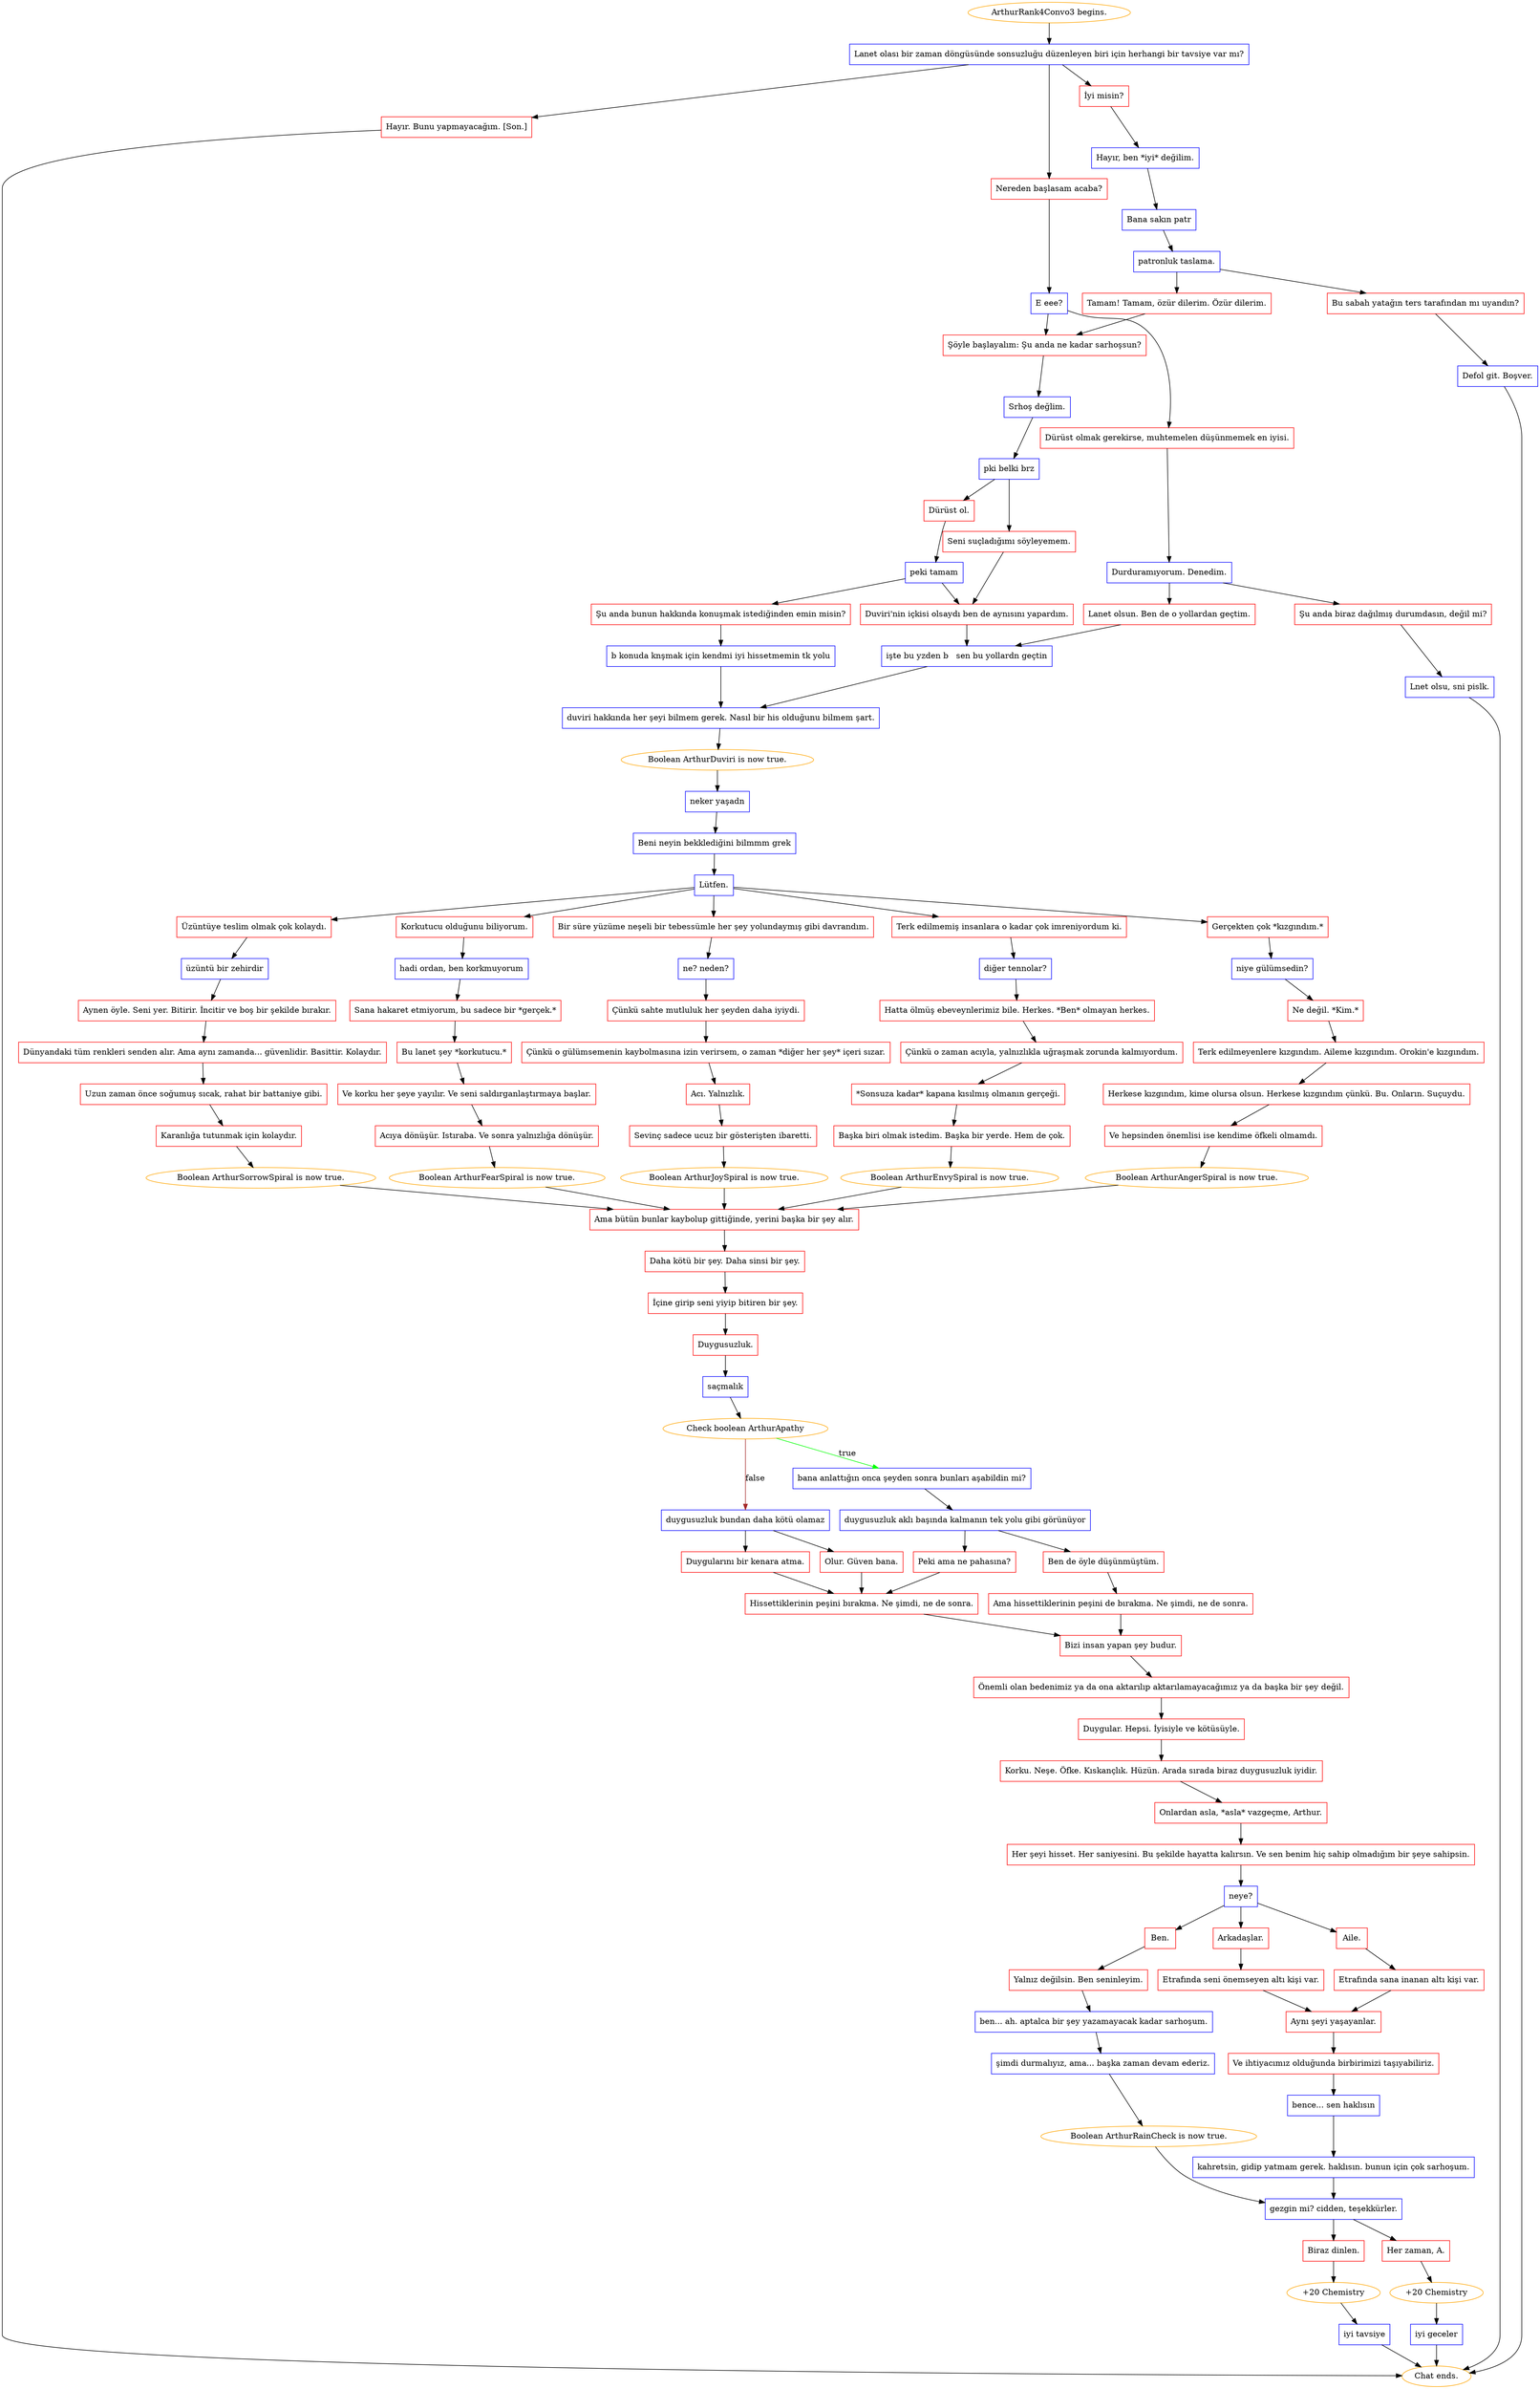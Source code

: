 digraph {
	"ArthurRank4Convo3 begins." [color=orange];
		"ArthurRank4Convo3 begins." -> j2434199863;
	j2434199863 [label="Lanet olası bir zaman döngüsünde sonsuzluğu düzenleyen biri için herhangi bir tavsiye var mı?",shape=box,color=blue];
		j2434199863 -> j4095210912;
		j2434199863 -> j4075423552;
		j2434199863 -> j1397232252;
	j4095210912 [label="İyi misin?",shape=box,color=red];
		j4095210912 -> j4093271148;
	j4075423552 [label="Nereden başlasam acaba?",shape=box,color=red];
		j4075423552 -> j1909786889;
	j1397232252 [label="Hayır. Bunu yapmayacağım. [Son.]",shape=box,color=red];
		j1397232252 -> "Chat ends.";
	j4093271148 [label="Hayır, ben *iyi* değilim.",shape=box,color=blue];
		j4093271148 -> j2837372614;
	j1909786889 [label="E eee?",shape=box,color=blue];
		j1909786889 -> j3262018234;
		j1909786889 -> j2538108367;
	"Chat ends." [color=orange];
	j2837372614 [label="Bana sakın patr",shape=box,color=blue];
		j2837372614 -> j2284228559;
	j3262018234 [label="Şöyle başlayalım: Şu anda ne kadar sarhoşsun?",shape=box,color=red];
		j3262018234 -> j3497998990;
	j2538108367 [label="Dürüst olmak gerekirse, muhtemelen düşünmemek en iyisi.",shape=box,color=red];
		j2538108367 -> j1908815042;
	j2284228559 [label="patronluk taslama.",shape=box,color=blue];
		j2284228559 -> j2556400837;
		j2284228559 -> j3405533706;
	j3497998990 [label="Srhoş değlim.",shape=box,color=blue];
		j3497998990 -> j3367992081;
	j1908815042 [label="Durduramıyorum. Denedim.",shape=box,color=blue];
		j1908815042 -> j606049024;
		j1908815042 -> j3899320967;
	j2556400837 [label="Bu sabah yatağın ters tarafından mı uyandın?",shape=box,color=red];
		j2556400837 -> j3796779144;
	j3405533706 [label="Tamam! Tamam, özür dilerim. Özür dilerim.",shape=box,color=red];
		j3405533706 -> j3262018234;
	j3367992081 [label="pki belki brz",shape=box,color=blue];
		j3367992081 -> j2476799574;
		j3367992081 -> j1173383388;
	j606049024 [label="Lanet olsun. Ben de o yollardan geçtim.",shape=box,color=red];
		j606049024 -> j3267777578;
	j3899320967 [label="Şu anda biraz dağılmış durumdasın, değil mi?",shape=box,color=red];
		j3899320967 -> j2279341793;
	j3796779144 [label="Defol git. Boşver.",shape=box,color=blue];
		j3796779144 -> "Chat ends.";
	j2476799574 [label="Dürüst ol.",shape=box,color=red];
		j2476799574 -> j4182179946;
	j1173383388 [label="Seni suçladığımı söyleyemem.",shape=box,color=red];
		j1173383388 -> j2982574655;
	j3267777578 [label="işte bu yzden b   sen bu yollardn geçtin",shape=box,color=blue];
		j3267777578 -> j3341808289;
	j2279341793 [label="Lnet olsu, sni pislk.",shape=box,color=blue];
		j2279341793 -> "Chat ends.";
	j4182179946 [label="peki tamam",shape=box,color=blue];
		j4182179946 -> j3992566496;
		j4182179946 -> j2982574655;
	j2982574655 [label="Duviri'nin içkisi olsaydı ben de aynısını yapardım.",shape=box,color=red];
		j2982574655 -> j3267777578;
	j3341808289 [label="duviri hakkında her şeyi bilmem gerek. Nasıl bir his olduğunu bilmem şart.",shape=box,color=blue];
		j3341808289 -> j1855977715;
	j3992566496 [label="Şu anda bunun hakkında konuşmak istediğinden emin misin?",shape=box,color=red];
		j3992566496 -> j2082939083;
	j1855977715 [label="Boolean ArthurDuviri is now true.",color=orange];
		j1855977715 -> j2640422601;
	j2082939083 [label="b konuda knşmak için kendmi iyi hissetmemin tk yolu",shape=box,color=blue];
		j2082939083 -> j3341808289;
	j2640422601 [label="neker yaşadn",shape=box,color=blue];
		j2640422601 -> j630419300;
	j630419300 [label="Beni neyin bekklediğini bilmmm grek",shape=box,color=blue];
		j630419300 -> j2895919446;
	j2895919446 [label="Lütfen.",shape=box,color=blue];
		j2895919446 -> j2674418803;
		j2895919446 -> j676882530;
		j2895919446 -> j3785495981;
		j2895919446 -> j584326800;
		j2895919446 -> j1033193531;
	j2674418803 [label="Korkutucu olduğunu biliyorum.",shape=box,color=red];
		j2674418803 -> j2271803568;
	j676882530 [label="Bir süre yüzüme neşeli bir tebessümle her şey yolundaymış gibi davrandım.",shape=box,color=red];
		j676882530 -> j2130695623;
	j3785495981 [label="Terk edilmemiş insanlara o kadar çok imreniyordum ki.",shape=box,color=red];
		j3785495981 -> j4186795120;
	j584326800 [label="Gerçekten çok *kızgındım.*",shape=box,color=red];
		j584326800 -> j739696245;
	j1033193531 [label="Üzüntüye teslim olmak çok kolaydı.",shape=box,color=red];
		j1033193531 -> j1265883444;
	j2271803568 [label="hadi ordan, ben korkmuyorum",shape=box,color=blue];
		j2271803568 -> j3971850221;
	j2130695623 [label="ne? neden?",shape=box,color=blue];
		j2130695623 -> j1649067858;
	j4186795120 [label="diğer tennolar?",shape=box,color=blue];
		j4186795120 -> j3466471378;
	j739696245 [label="niye gülümsedin?",shape=box,color=blue];
		j739696245 -> j4161006808;
	j1265883444 [label="üzüntü bir zehirdir",shape=box,color=blue];
		j1265883444 -> j3011425472;
	j3971850221 [label="Sana hakaret etmiyorum, bu sadece bir *gerçek.*",shape=box,color=red];
		j3971850221 -> j113533512;
	j1649067858 [label="Çünkü sahte mutluluk her şeyden daha iyiydi.",shape=box,color=red];
		j1649067858 -> j2396643933;
	j3466471378 [label="Hatta ölmüş ebeveynlerimiz bile. Herkes. *Ben* olmayan herkes.",shape=box,color=red];
		j3466471378 -> j2729226090;
	j4161006808 [label="Ne değil. *Kim.*",shape=box,color=red];
		j4161006808 -> j2721142105;
	j3011425472 [label="Aynen öyle. Seni yer. Bitirir. İncitir ve boş bir şekilde bırakır.",shape=box,color=red];
		j3011425472 -> j3205652533;
	j113533512 [label="Bu lanet şey *korkutucu.*",shape=box,color=red];
		j113533512 -> j3574455063;
	j2396643933 [label="Çünkü o gülümsemenin kaybolmasına izin verirsem, o zaman *diğer her şey* içeri sızar.",shape=box,color=red];
		j2396643933 -> j2943536906;
	j2729226090 [label="Çünkü o zaman acıyla, yalnızlıkla uğraşmak zorunda kalmıyordum.",shape=box,color=red];
		j2729226090 -> j1419128329;
	j2721142105 [label="Terk edilmeyenlere kızgındım. Aileme kızgındım. Orokin'e kızgındım.",shape=box,color=red];
		j2721142105 -> j2844923390;
	j3205652533 [label="Dünyandaki tüm renkleri senden alır. Ama aynı zamanda... güvenlidir. Basittir. Kolaydır.",shape=box,color=red];
		j3205652533 -> j3828544853;
	j3574455063 [label="Ve korku her şeye yayılır. Ve seni saldırganlaştırmaya başlar.",shape=box,color=red];
		j3574455063 -> j3500760302;
	j2943536906 [label="Acı. Yalnızlık.",shape=box,color=red];
		j2943536906 -> j1322487629;
	j1419128329 [label="*Sonsuza kadar* kapana kısılmış olmanın gerçeği.",shape=box,color=red];
		j1419128329 -> j2992570211;
	j2844923390 [label="Herkese kızgındım, kime olursa olsun. Herkese kızgındım çünkü. Bu. Onların. Suçuydu.",shape=box,color=red];
		j2844923390 -> j537203938;
	j3828544853 [label="Uzun zaman önce soğumuş sıcak, rahat bir battaniye gibi.",shape=box,color=red];
		j3828544853 -> j2259147888;
	j3500760302 [label="Acıya dönüşür. Istıraba. Ve sonra yalnızlığa dönüşür.",shape=box,color=red];
		j3500760302 -> j460621977;
	j1322487629 [label="Sevinç sadece ucuz bir gösterişten ibaretti.",shape=box,color=red];
		j1322487629 -> j1058232718;
	j2992570211 [label="Başka biri olmak istedim. Başka bir yerde. Hem de çok.",shape=box,color=red];
		j2992570211 -> j118084499;
	j537203938 [label="Ve hepsinden önemlisi ise kendime öfkeli olmamdı.",shape=box,color=red];
		j537203938 -> j3107770791;
	j2259147888 [label="Karanlığa tutunmak için kolaydır.",shape=box,color=red];
		j2259147888 -> j770774000;
	j460621977 [label="Boolean ArthurFearSpiral is now true.",color=orange];
		j460621977 -> j1198644409;
	j1058232718 [label="Boolean ArthurJoySpiral is now true.",color=orange];
		j1058232718 -> j1198644409;
	j118084499 [label="Boolean ArthurEnvySpiral is now true.",color=orange];
		j118084499 -> j1198644409;
	j3107770791 [label="Boolean ArthurAngerSpiral is now true.",color=orange];
		j3107770791 -> j1198644409;
	j770774000 [label="Boolean ArthurSorrowSpiral is now true.",color=orange];
		j770774000 -> j1198644409;
	j1198644409 [label="Ama bütün bunlar kaybolup gittiğinde, yerini başka bir şey alır.",shape=box,color=red];
		j1198644409 -> j2781010761;
	j2781010761 [label="Daha kötü bir şey. Daha sinsi bir şey.",shape=box,color=red];
		j2781010761 -> j1617625071;
	j1617625071 [label="İçine girip seni yiyip bitiren bir şey.",shape=box,color=red];
		j1617625071 -> j703595908;
	j703595908 [label="Duygusuzluk.",shape=box,color=red];
		j703595908 -> j1950452685;
	j1950452685 [label="saçmalık",shape=box,color=blue];
		j1950452685 -> j636424934;
	j636424934 [label="Check boolean ArthurApathy",color=orange];
		j636424934 -> j3016020081 [label=true,color=green];
		j636424934 -> j3378023794 [label=false,color=brown];
	j3016020081 [label="bana anlattığın onca şeyden sonra bunları aşabildin mi?",shape=box,color=blue];
		j3016020081 -> j3078966168;
	j3378023794 [label="duygusuzluk bundan daha kötü olamaz",shape=box,color=blue];
		j3378023794 -> j1190657330;
		j3378023794 -> j1988649313;
	j3078966168 [label="duygusuzluk aklı başında kalmanın tek yolu gibi görünüyor",shape=box,color=blue];
		j3078966168 -> j328625529;
		j3078966168 -> j136283055;
	j1190657330 [label="Olur. Güven bana.",shape=box,color=red];
		j1190657330 -> j2151376658;
	j1988649313 [label="Duygularını bir kenara atma.",shape=box,color=red];
		j1988649313 -> j2151376658;
	j328625529 [label="Ben de öyle düşünmüştüm.",shape=box,color=red];
		j328625529 -> j1455891698;
	j136283055 [label="Peki ama ne pahasına?",shape=box,color=red];
		j136283055 -> j2151376658;
	j2151376658 [label="Hissettiklerinin peşini bırakma. Ne şimdi, ne de sonra.",shape=box,color=red];
		j2151376658 -> j3249216680;
	j1455891698 [label="Ama hissettiklerinin peşini de bırakma. Ne şimdi, ne de sonra.",shape=box,color=red];
		j1455891698 -> j3249216680;
	j3249216680 [label="Bizi insan yapan şey budur.",shape=box,color=red];
		j3249216680 -> j999982759;
	j999982759 [label="Önemli olan bedenimiz ya da ona aktarılıp aktarılamayacağımız ya da başka bir şey değil.",shape=box,color=red];
		j999982759 -> j3912400125;
	j3912400125 [label="Duygular. Hepsi. İyisiyle ve kötüsüyle.",shape=box,color=red];
		j3912400125 -> j3042258840;
	j3042258840 [label="Korku. Neşe. Öfke. Kıskançlık. Hüzün. Arada sırada biraz duygusuzluk iyidir.",shape=box,color=red];
		j3042258840 -> j953018307;
	j953018307 [label="Onlardan asla, *asla* vazgeçme, Arthur.",shape=box,color=red];
		j953018307 -> j1936496399;
	j1936496399 [label="Her şeyi hisset. Her saniyesini. Bu şekilde hayatta kalırsın. Ve sen benim hiç sahip olmadığım bir şeye sahipsin.",shape=box,color=red];
		j1936496399 -> j2168894903;
	j2168894903 [label="neye?",shape=box,color=blue];
		j2168894903 -> j2477919813;
		j2168894903 -> j3393178498;
		j2168894903 -> j849078054;
	j2477919813 [label="Arkadaşlar.",shape=box,color=red];
		j2477919813 -> j3911644451;
	j3393178498 [label="Aile.",shape=box,color=red];
		j3393178498 -> j1473798267;
	j849078054 [label="Ben.",shape=box,color=red];
		j849078054 -> j2648401480;
	j3911644451 [label="Etrafında seni önemseyen altı kişi var.",shape=box,color=red];
		j3911644451 -> j3856200940;
	j1473798267 [label="Etrafında sana inanan altı kişi var.",shape=box,color=red];
		j1473798267 -> j3856200940;
	j2648401480 [label="Yalnız değilsin. Ben seninleyim.",shape=box,color=red];
		j2648401480 -> j322485409;
	j3856200940 [label="Aynı şeyi yaşayanlar.",shape=box,color=red];
		j3856200940 -> j4251929327;
	j322485409 [label="ben... ah. aptalca bir şey yazamayacak kadar sarhoşum.",shape=box,color=blue];
		j322485409 -> j2080508174;
	j4251929327 [label="Ve ihtiyacımız olduğunda birbirimizi taşıyabiliriz.",shape=box,color=red];
		j4251929327 -> j334928173;
	j2080508174 [label="şimdi durmalıyız, ama... başka zaman devam ederiz.",shape=box,color=blue];
		j2080508174 -> j2813740592;
	j334928173 [label="bence... sen haklısın",shape=box,color=blue];
		j334928173 -> j604492544;
	j2813740592 [label="Boolean ArthurRainCheck is now true.",color=orange];
		j2813740592 -> j3100296686;
	j604492544 [label="kahretsin, gidip yatmam gerek. haklısın. bunun için çok sarhoşum.",shape=box,color=blue];
		j604492544 -> j3100296686;
	j3100296686 [label="gezgin mi? cidden, teşekkürler.",shape=box,color=blue];
		j3100296686 -> j20580859;
		j3100296686 -> j3198723403;
	j20580859 [label="Her zaman, A.",shape=box,color=red];
		j20580859 -> j3681011281;
	j3198723403 [label="Biraz dinlen.",shape=box,color=red];
		j3198723403 -> j2805436407;
	j3681011281 [label="+20 Chemistry",color=orange];
		j3681011281 -> j509170685;
	j2805436407 [label="+20 Chemistry",color=orange];
		j2805436407 -> j992619932;
	j509170685 [label="iyi geceler",shape=box,color=blue];
		j509170685 -> "Chat ends.";
	j992619932 [label="iyi tavsiye",shape=box,color=blue];
		j992619932 -> "Chat ends.";
}